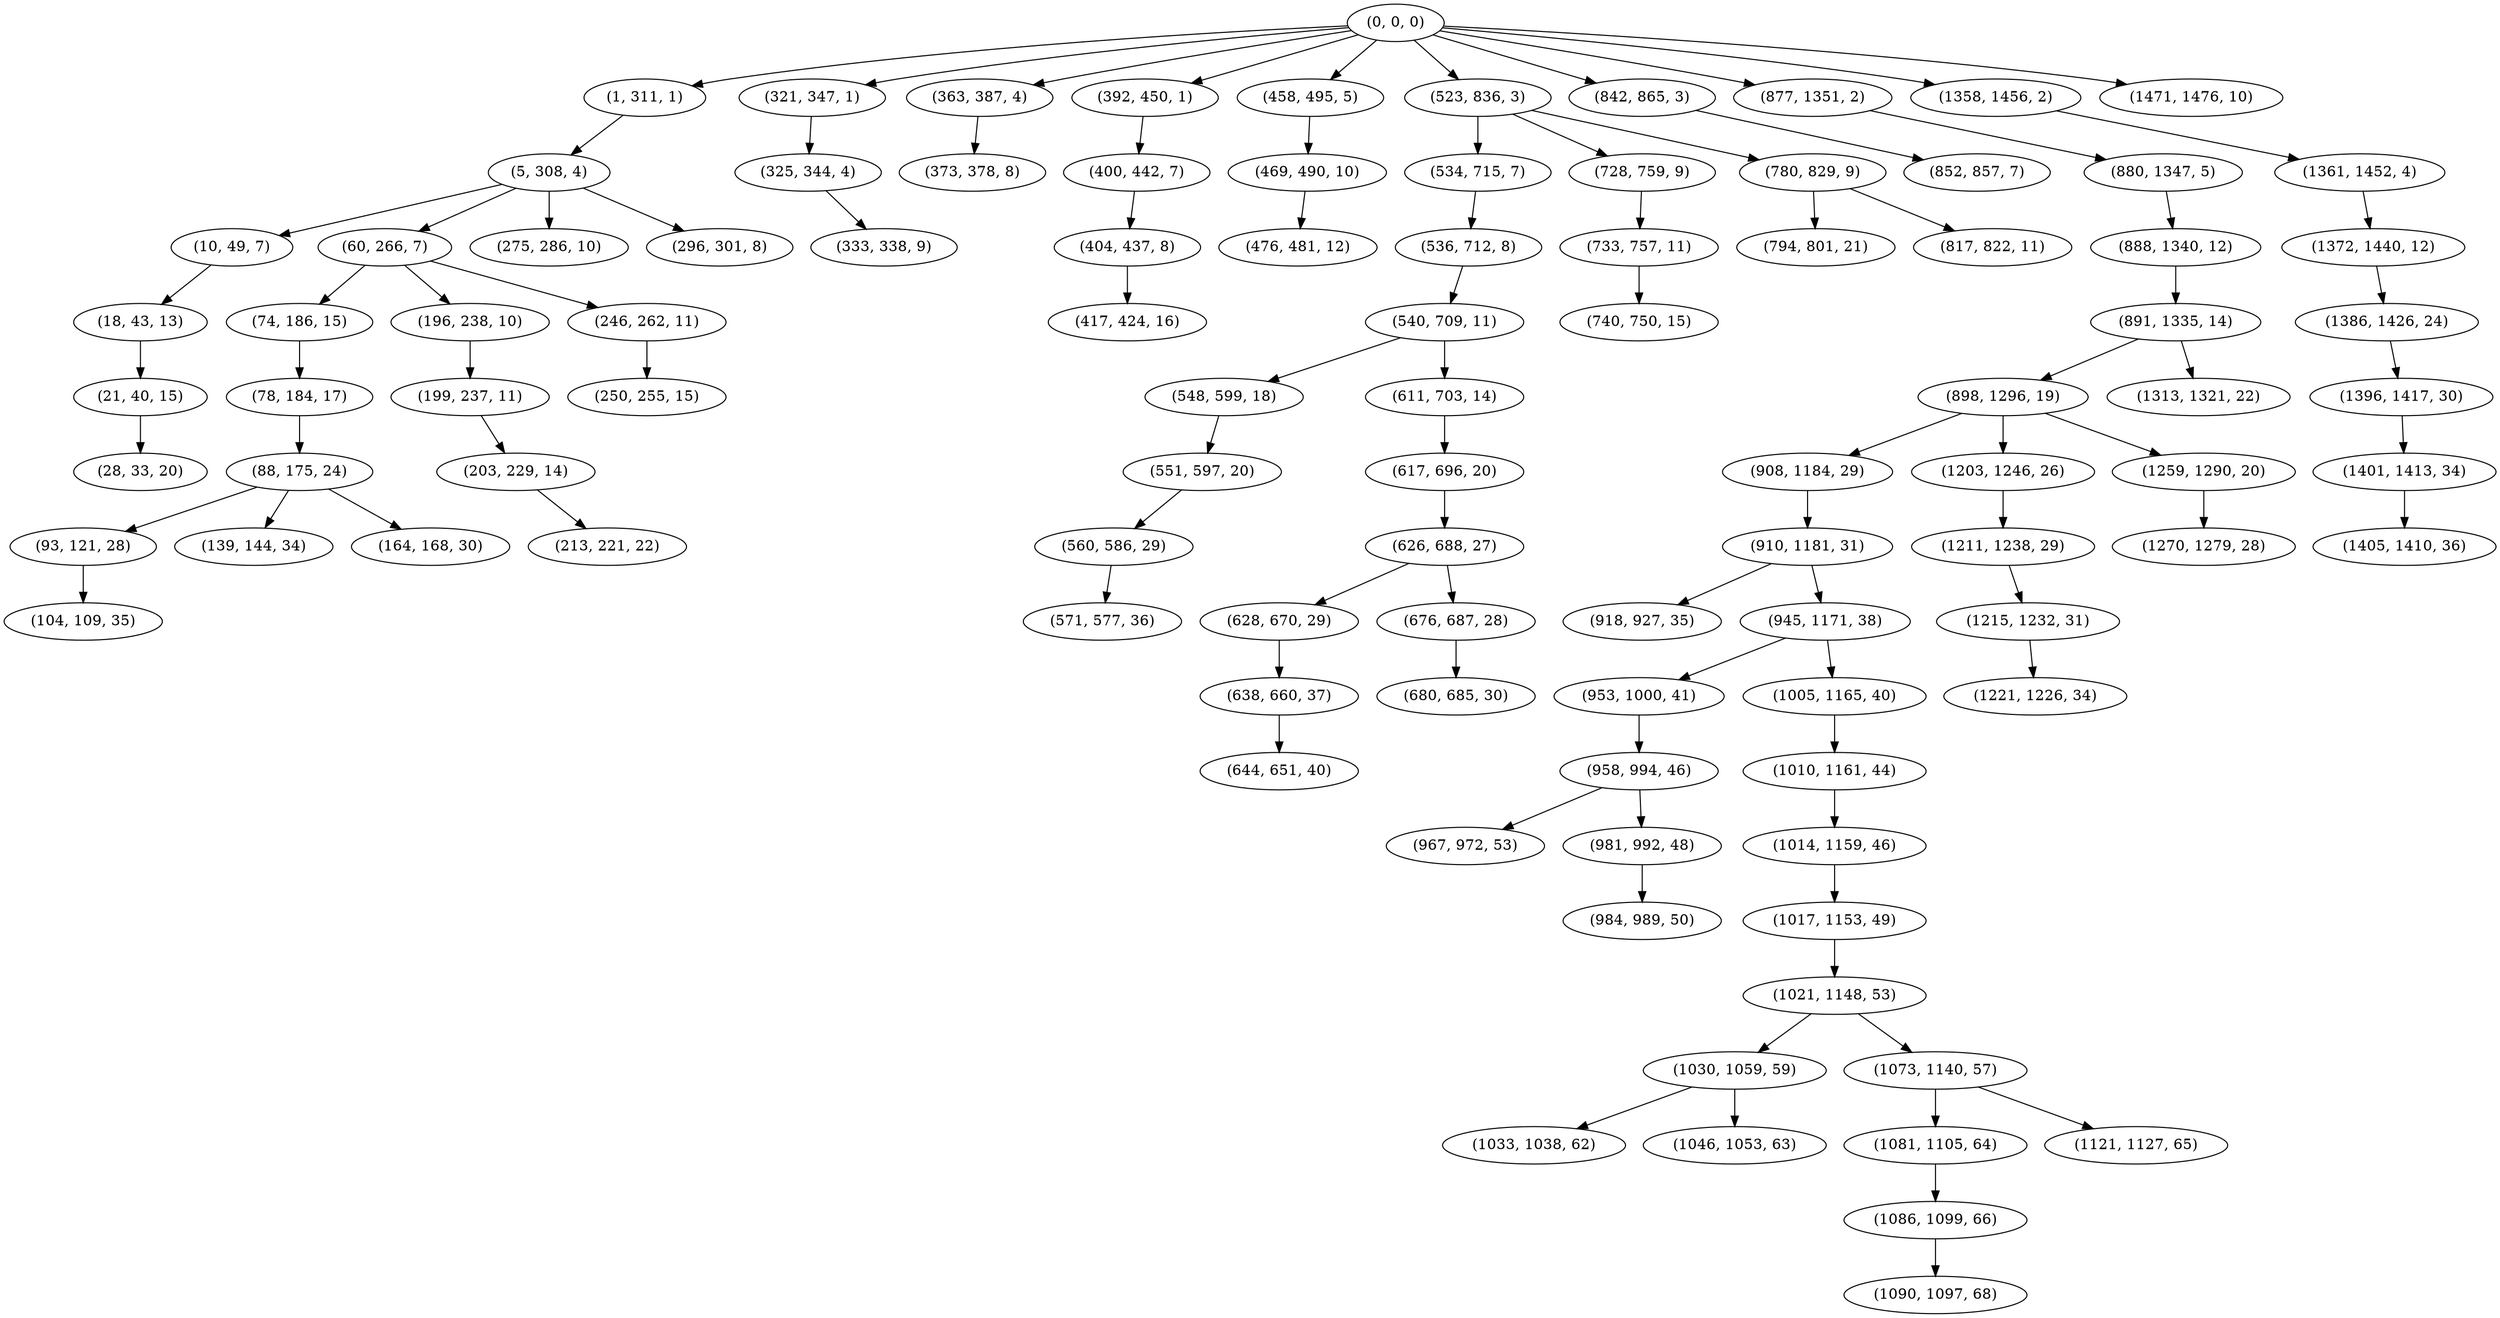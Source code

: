 digraph tree {
    "(0, 0, 0)";
    "(1, 311, 1)";
    "(5, 308, 4)";
    "(10, 49, 7)";
    "(18, 43, 13)";
    "(21, 40, 15)";
    "(28, 33, 20)";
    "(60, 266, 7)";
    "(74, 186, 15)";
    "(78, 184, 17)";
    "(88, 175, 24)";
    "(93, 121, 28)";
    "(104, 109, 35)";
    "(139, 144, 34)";
    "(164, 168, 30)";
    "(196, 238, 10)";
    "(199, 237, 11)";
    "(203, 229, 14)";
    "(213, 221, 22)";
    "(246, 262, 11)";
    "(250, 255, 15)";
    "(275, 286, 10)";
    "(296, 301, 8)";
    "(321, 347, 1)";
    "(325, 344, 4)";
    "(333, 338, 9)";
    "(363, 387, 4)";
    "(373, 378, 8)";
    "(392, 450, 1)";
    "(400, 442, 7)";
    "(404, 437, 8)";
    "(417, 424, 16)";
    "(458, 495, 5)";
    "(469, 490, 10)";
    "(476, 481, 12)";
    "(523, 836, 3)";
    "(534, 715, 7)";
    "(536, 712, 8)";
    "(540, 709, 11)";
    "(548, 599, 18)";
    "(551, 597, 20)";
    "(560, 586, 29)";
    "(571, 577, 36)";
    "(611, 703, 14)";
    "(617, 696, 20)";
    "(626, 688, 27)";
    "(628, 670, 29)";
    "(638, 660, 37)";
    "(644, 651, 40)";
    "(676, 687, 28)";
    "(680, 685, 30)";
    "(728, 759, 9)";
    "(733, 757, 11)";
    "(740, 750, 15)";
    "(780, 829, 9)";
    "(794, 801, 21)";
    "(817, 822, 11)";
    "(842, 865, 3)";
    "(852, 857, 7)";
    "(877, 1351, 2)";
    "(880, 1347, 5)";
    "(888, 1340, 12)";
    "(891, 1335, 14)";
    "(898, 1296, 19)";
    "(908, 1184, 29)";
    "(910, 1181, 31)";
    "(918, 927, 35)";
    "(945, 1171, 38)";
    "(953, 1000, 41)";
    "(958, 994, 46)";
    "(967, 972, 53)";
    "(981, 992, 48)";
    "(984, 989, 50)";
    "(1005, 1165, 40)";
    "(1010, 1161, 44)";
    "(1014, 1159, 46)";
    "(1017, 1153, 49)";
    "(1021, 1148, 53)";
    "(1030, 1059, 59)";
    "(1033, 1038, 62)";
    "(1046, 1053, 63)";
    "(1073, 1140, 57)";
    "(1081, 1105, 64)";
    "(1086, 1099, 66)";
    "(1090, 1097, 68)";
    "(1121, 1127, 65)";
    "(1203, 1246, 26)";
    "(1211, 1238, 29)";
    "(1215, 1232, 31)";
    "(1221, 1226, 34)";
    "(1259, 1290, 20)";
    "(1270, 1279, 28)";
    "(1313, 1321, 22)";
    "(1358, 1456, 2)";
    "(1361, 1452, 4)";
    "(1372, 1440, 12)";
    "(1386, 1426, 24)";
    "(1396, 1417, 30)";
    "(1401, 1413, 34)";
    "(1405, 1410, 36)";
    "(1471, 1476, 10)";
    "(0, 0, 0)" -> "(1, 311, 1)";
    "(0, 0, 0)" -> "(321, 347, 1)";
    "(0, 0, 0)" -> "(363, 387, 4)";
    "(0, 0, 0)" -> "(392, 450, 1)";
    "(0, 0, 0)" -> "(458, 495, 5)";
    "(0, 0, 0)" -> "(523, 836, 3)";
    "(0, 0, 0)" -> "(842, 865, 3)";
    "(0, 0, 0)" -> "(877, 1351, 2)";
    "(0, 0, 0)" -> "(1358, 1456, 2)";
    "(0, 0, 0)" -> "(1471, 1476, 10)";
    "(1, 311, 1)" -> "(5, 308, 4)";
    "(5, 308, 4)" -> "(10, 49, 7)";
    "(5, 308, 4)" -> "(60, 266, 7)";
    "(5, 308, 4)" -> "(275, 286, 10)";
    "(5, 308, 4)" -> "(296, 301, 8)";
    "(10, 49, 7)" -> "(18, 43, 13)";
    "(18, 43, 13)" -> "(21, 40, 15)";
    "(21, 40, 15)" -> "(28, 33, 20)";
    "(60, 266, 7)" -> "(74, 186, 15)";
    "(60, 266, 7)" -> "(196, 238, 10)";
    "(60, 266, 7)" -> "(246, 262, 11)";
    "(74, 186, 15)" -> "(78, 184, 17)";
    "(78, 184, 17)" -> "(88, 175, 24)";
    "(88, 175, 24)" -> "(93, 121, 28)";
    "(88, 175, 24)" -> "(139, 144, 34)";
    "(88, 175, 24)" -> "(164, 168, 30)";
    "(93, 121, 28)" -> "(104, 109, 35)";
    "(196, 238, 10)" -> "(199, 237, 11)";
    "(199, 237, 11)" -> "(203, 229, 14)";
    "(203, 229, 14)" -> "(213, 221, 22)";
    "(246, 262, 11)" -> "(250, 255, 15)";
    "(321, 347, 1)" -> "(325, 344, 4)";
    "(325, 344, 4)" -> "(333, 338, 9)";
    "(363, 387, 4)" -> "(373, 378, 8)";
    "(392, 450, 1)" -> "(400, 442, 7)";
    "(400, 442, 7)" -> "(404, 437, 8)";
    "(404, 437, 8)" -> "(417, 424, 16)";
    "(458, 495, 5)" -> "(469, 490, 10)";
    "(469, 490, 10)" -> "(476, 481, 12)";
    "(523, 836, 3)" -> "(534, 715, 7)";
    "(523, 836, 3)" -> "(728, 759, 9)";
    "(523, 836, 3)" -> "(780, 829, 9)";
    "(534, 715, 7)" -> "(536, 712, 8)";
    "(536, 712, 8)" -> "(540, 709, 11)";
    "(540, 709, 11)" -> "(548, 599, 18)";
    "(540, 709, 11)" -> "(611, 703, 14)";
    "(548, 599, 18)" -> "(551, 597, 20)";
    "(551, 597, 20)" -> "(560, 586, 29)";
    "(560, 586, 29)" -> "(571, 577, 36)";
    "(611, 703, 14)" -> "(617, 696, 20)";
    "(617, 696, 20)" -> "(626, 688, 27)";
    "(626, 688, 27)" -> "(628, 670, 29)";
    "(626, 688, 27)" -> "(676, 687, 28)";
    "(628, 670, 29)" -> "(638, 660, 37)";
    "(638, 660, 37)" -> "(644, 651, 40)";
    "(676, 687, 28)" -> "(680, 685, 30)";
    "(728, 759, 9)" -> "(733, 757, 11)";
    "(733, 757, 11)" -> "(740, 750, 15)";
    "(780, 829, 9)" -> "(794, 801, 21)";
    "(780, 829, 9)" -> "(817, 822, 11)";
    "(842, 865, 3)" -> "(852, 857, 7)";
    "(877, 1351, 2)" -> "(880, 1347, 5)";
    "(880, 1347, 5)" -> "(888, 1340, 12)";
    "(888, 1340, 12)" -> "(891, 1335, 14)";
    "(891, 1335, 14)" -> "(898, 1296, 19)";
    "(891, 1335, 14)" -> "(1313, 1321, 22)";
    "(898, 1296, 19)" -> "(908, 1184, 29)";
    "(898, 1296, 19)" -> "(1203, 1246, 26)";
    "(898, 1296, 19)" -> "(1259, 1290, 20)";
    "(908, 1184, 29)" -> "(910, 1181, 31)";
    "(910, 1181, 31)" -> "(918, 927, 35)";
    "(910, 1181, 31)" -> "(945, 1171, 38)";
    "(945, 1171, 38)" -> "(953, 1000, 41)";
    "(945, 1171, 38)" -> "(1005, 1165, 40)";
    "(953, 1000, 41)" -> "(958, 994, 46)";
    "(958, 994, 46)" -> "(967, 972, 53)";
    "(958, 994, 46)" -> "(981, 992, 48)";
    "(981, 992, 48)" -> "(984, 989, 50)";
    "(1005, 1165, 40)" -> "(1010, 1161, 44)";
    "(1010, 1161, 44)" -> "(1014, 1159, 46)";
    "(1014, 1159, 46)" -> "(1017, 1153, 49)";
    "(1017, 1153, 49)" -> "(1021, 1148, 53)";
    "(1021, 1148, 53)" -> "(1030, 1059, 59)";
    "(1021, 1148, 53)" -> "(1073, 1140, 57)";
    "(1030, 1059, 59)" -> "(1033, 1038, 62)";
    "(1030, 1059, 59)" -> "(1046, 1053, 63)";
    "(1073, 1140, 57)" -> "(1081, 1105, 64)";
    "(1073, 1140, 57)" -> "(1121, 1127, 65)";
    "(1081, 1105, 64)" -> "(1086, 1099, 66)";
    "(1086, 1099, 66)" -> "(1090, 1097, 68)";
    "(1203, 1246, 26)" -> "(1211, 1238, 29)";
    "(1211, 1238, 29)" -> "(1215, 1232, 31)";
    "(1215, 1232, 31)" -> "(1221, 1226, 34)";
    "(1259, 1290, 20)" -> "(1270, 1279, 28)";
    "(1358, 1456, 2)" -> "(1361, 1452, 4)";
    "(1361, 1452, 4)" -> "(1372, 1440, 12)";
    "(1372, 1440, 12)" -> "(1386, 1426, 24)";
    "(1386, 1426, 24)" -> "(1396, 1417, 30)";
    "(1396, 1417, 30)" -> "(1401, 1413, 34)";
    "(1401, 1413, 34)" -> "(1405, 1410, 36)";
}
